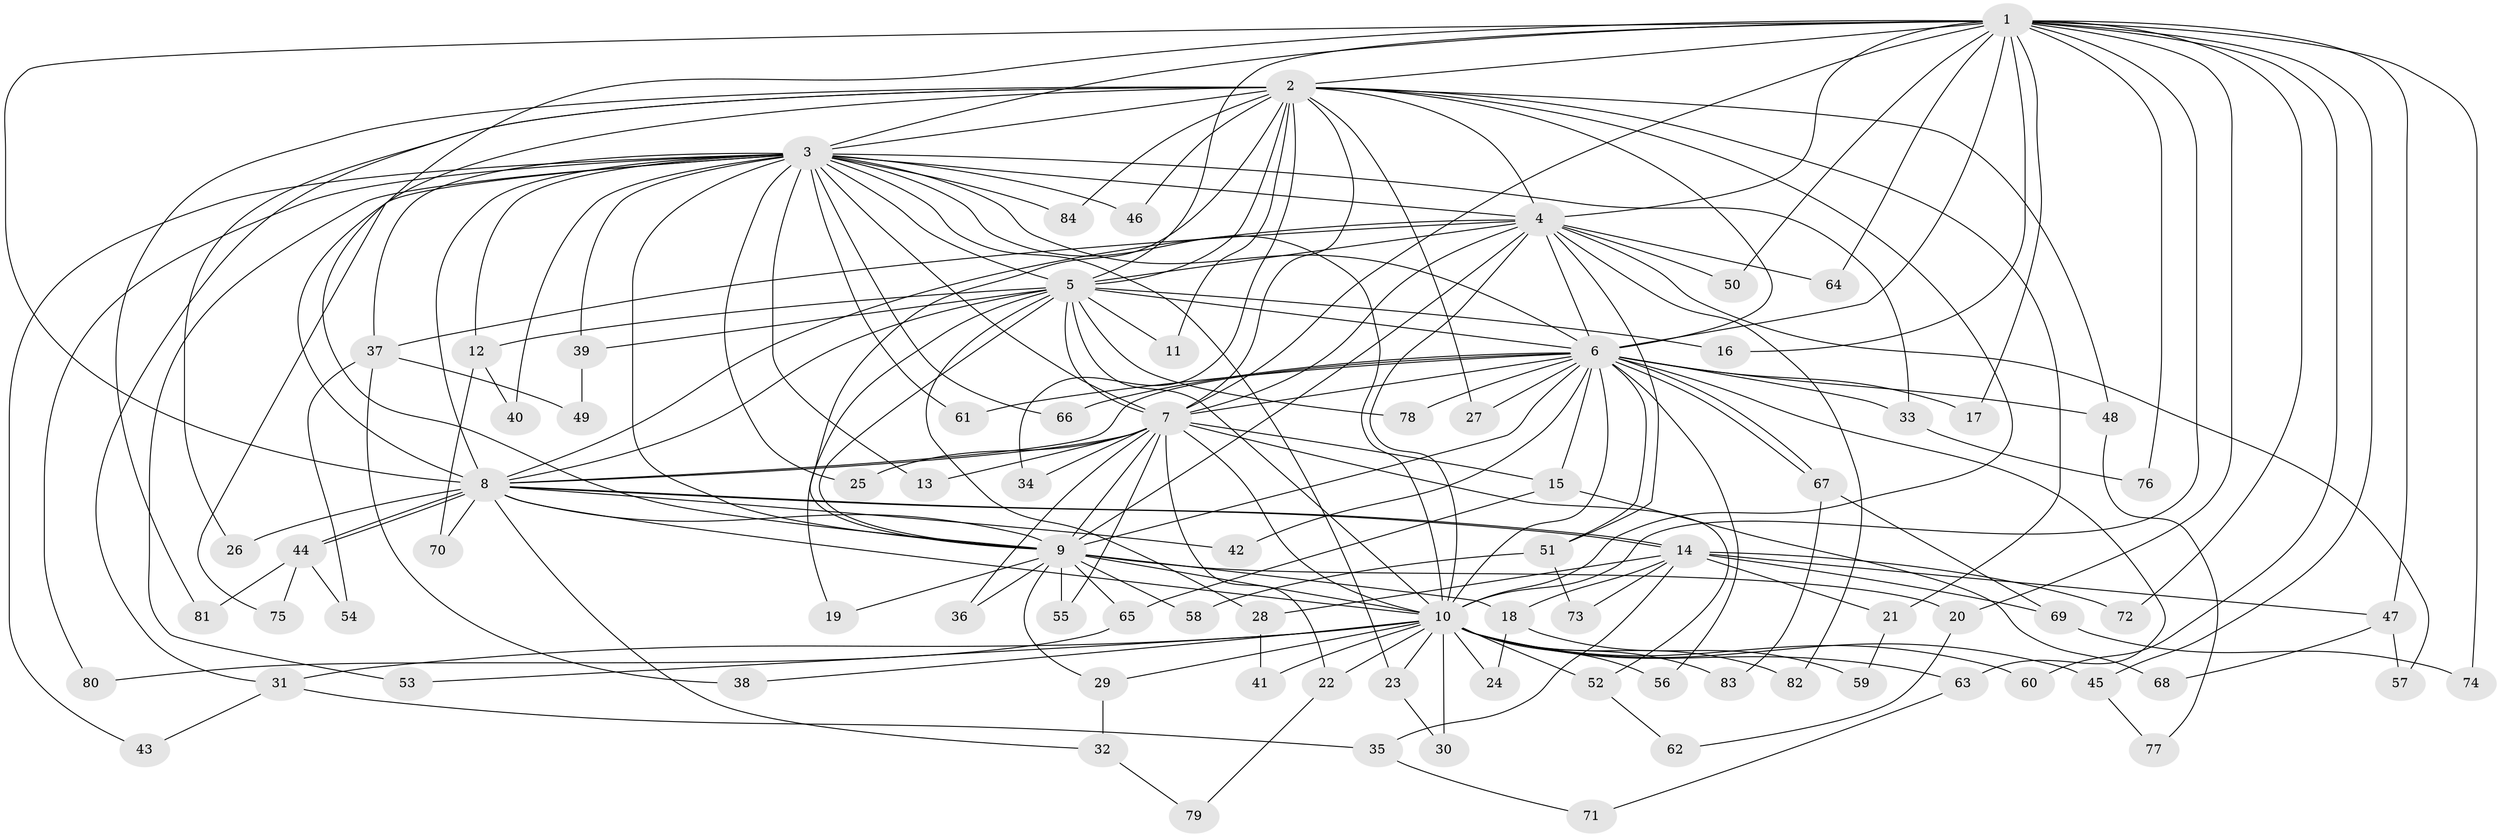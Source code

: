 // Generated by graph-tools (version 1.1) at 2025/34/03/09/25 02:34:55]
// undirected, 84 vertices, 193 edges
graph export_dot {
graph [start="1"]
  node [color=gray90,style=filled];
  1;
  2;
  3;
  4;
  5;
  6;
  7;
  8;
  9;
  10;
  11;
  12;
  13;
  14;
  15;
  16;
  17;
  18;
  19;
  20;
  21;
  22;
  23;
  24;
  25;
  26;
  27;
  28;
  29;
  30;
  31;
  32;
  33;
  34;
  35;
  36;
  37;
  38;
  39;
  40;
  41;
  42;
  43;
  44;
  45;
  46;
  47;
  48;
  49;
  50;
  51;
  52;
  53;
  54;
  55;
  56;
  57;
  58;
  59;
  60;
  61;
  62;
  63;
  64;
  65;
  66;
  67;
  68;
  69;
  70;
  71;
  72;
  73;
  74;
  75;
  76;
  77;
  78;
  79;
  80;
  81;
  82;
  83;
  84;
  1 -- 2;
  1 -- 3;
  1 -- 4;
  1 -- 5;
  1 -- 6;
  1 -- 7;
  1 -- 8;
  1 -- 9;
  1 -- 10;
  1 -- 16;
  1 -- 17;
  1 -- 20;
  1 -- 45;
  1 -- 47;
  1 -- 50;
  1 -- 60;
  1 -- 64;
  1 -- 72;
  1 -- 74;
  1 -- 76;
  2 -- 3;
  2 -- 4;
  2 -- 5;
  2 -- 6;
  2 -- 7;
  2 -- 8;
  2 -- 9;
  2 -- 10;
  2 -- 11;
  2 -- 21;
  2 -- 26;
  2 -- 27;
  2 -- 31;
  2 -- 34;
  2 -- 46;
  2 -- 48;
  2 -- 81;
  2 -- 84;
  3 -- 4;
  3 -- 5;
  3 -- 6;
  3 -- 7;
  3 -- 8;
  3 -- 9;
  3 -- 10;
  3 -- 12;
  3 -- 13;
  3 -- 23;
  3 -- 25;
  3 -- 33;
  3 -- 37;
  3 -- 39;
  3 -- 40;
  3 -- 43;
  3 -- 46;
  3 -- 53;
  3 -- 61;
  3 -- 66;
  3 -- 75;
  3 -- 80;
  3 -- 84;
  4 -- 5;
  4 -- 6;
  4 -- 7;
  4 -- 8;
  4 -- 9;
  4 -- 10;
  4 -- 37;
  4 -- 50;
  4 -- 51;
  4 -- 57;
  4 -- 64;
  4 -- 82;
  5 -- 6;
  5 -- 7;
  5 -- 8;
  5 -- 9;
  5 -- 10;
  5 -- 11;
  5 -- 12;
  5 -- 16;
  5 -- 19;
  5 -- 28;
  5 -- 39;
  5 -- 78;
  6 -- 7;
  6 -- 8;
  6 -- 9;
  6 -- 10;
  6 -- 15;
  6 -- 17;
  6 -- 27;
  6 -- 33;
  6 -- 42;
  6 -- 48;
  6 -- 51;
  6 -- 56;
  6 -- 61;
  6 -- 63;
  6 -- 66;
  6 -- 67;
  6 -- 67;
  6 -- 78;
  7 -- 8;
  7 -- 9;
  7 -- 10;
  7 -- 13;
  7 -- 15;
  7 -- 22;
  7 -- 25;
  7 -- 34;
  7 -- 36;
  7 -- 52;
  7 -- 55;
  8 -- 9;
  8 -- 10;
  8 -- 14;
  8 -- 14;
  8 -- 26;
  8 -- 32;
  8 -- 42;
  8 -- 44;
  8 -- 44;
  8 -- 70;
  9 -- 10;
  9 -- 18;
  9 -- 19;
  9 -- 20;
  9 -- 29;
  9 -- 36;
  9 -- 55;
  9 -- 58;
  9 -- 65;
  10 -- 22;
  10 -- 23;
  10 -- 24;
  10 -- 29;
  10 -- 30;
  10 -- 31;
  10 -- 38;
  10 -- 41;
  10 -- 45;
  10 -- 52;
  10 -- 53;
  10 -- 56;
  10 -- 60;
  10 -- 63;
  10 -- 82;
  10 -- 83;
  12 -- 40;
  12 -- 70;
  14 -- 18;
  14 -- 21;
  14 -- 28;
  14 -- 35;
  14 -- 47;
  14 -- 69;
  14 -- 72;
  14 -- 73;
  15 -- 65;
  15 -- 68;
  18 -- 24;
  18 -- 59;
  20 -- 62;
  21 -- 59;
  22 -- 79;
  23 -- 30;
  28 -- 41;
  29 -- 32;
  31 -- 35;
  31 -- 43;
  32 -- 79;
  33 -- 76;
  35 -- 71;
  37 -- 38;
  37 -- 49;
  37 -- 54;
  39 -- 49;
  44 -- 54;
  44 -- 75;
  44 -- 81;
  45 -- 77;
  47 -- 57;
  47 -- 68;
  48 -- 77;
  51 -- 58;
  51 -- 73;
  52 -- 62;
  63 -- 71;
  65 -- 80;
  67 -- 69;
  67 -- 83;
  69 -- 74;
}
